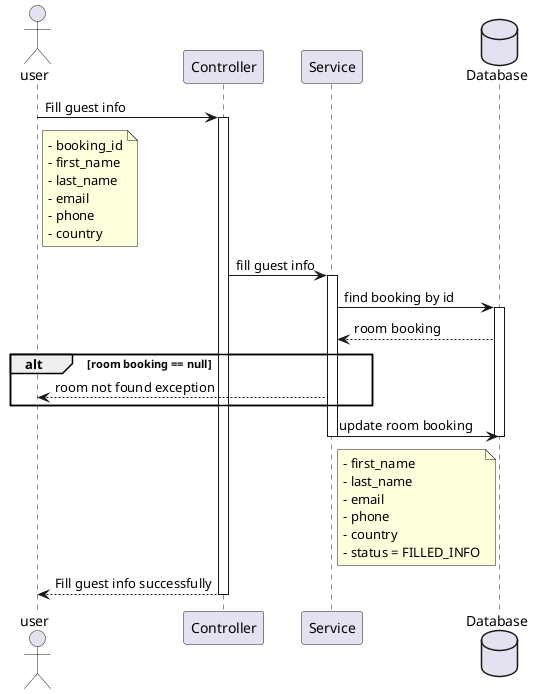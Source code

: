 @startuml Book new room

actor user
participant Controller
participant Service
database Database

user -> Controller: Fill guest info
activate Controller
note right of user
    - booking_id
    - first_name
    - last_name
    - email
    - phone
    - country
end note

Controller -> Service: fill guest info
activate Service
Service -> Database: find booking by id
activate Database
Service <-- Database: room booking
alt room booking == null
    user <-- Service: room not found exception
end
Service -> Database: update room booking
deactivate Database
deactivate Service
note right of Service
    - first_name
    - last_name
    - email
    - phone
    - country
    - status = FILLED_INFO
end note
user <-- Controller: Fill guest info successfully
deactivate Controller

@enduml
